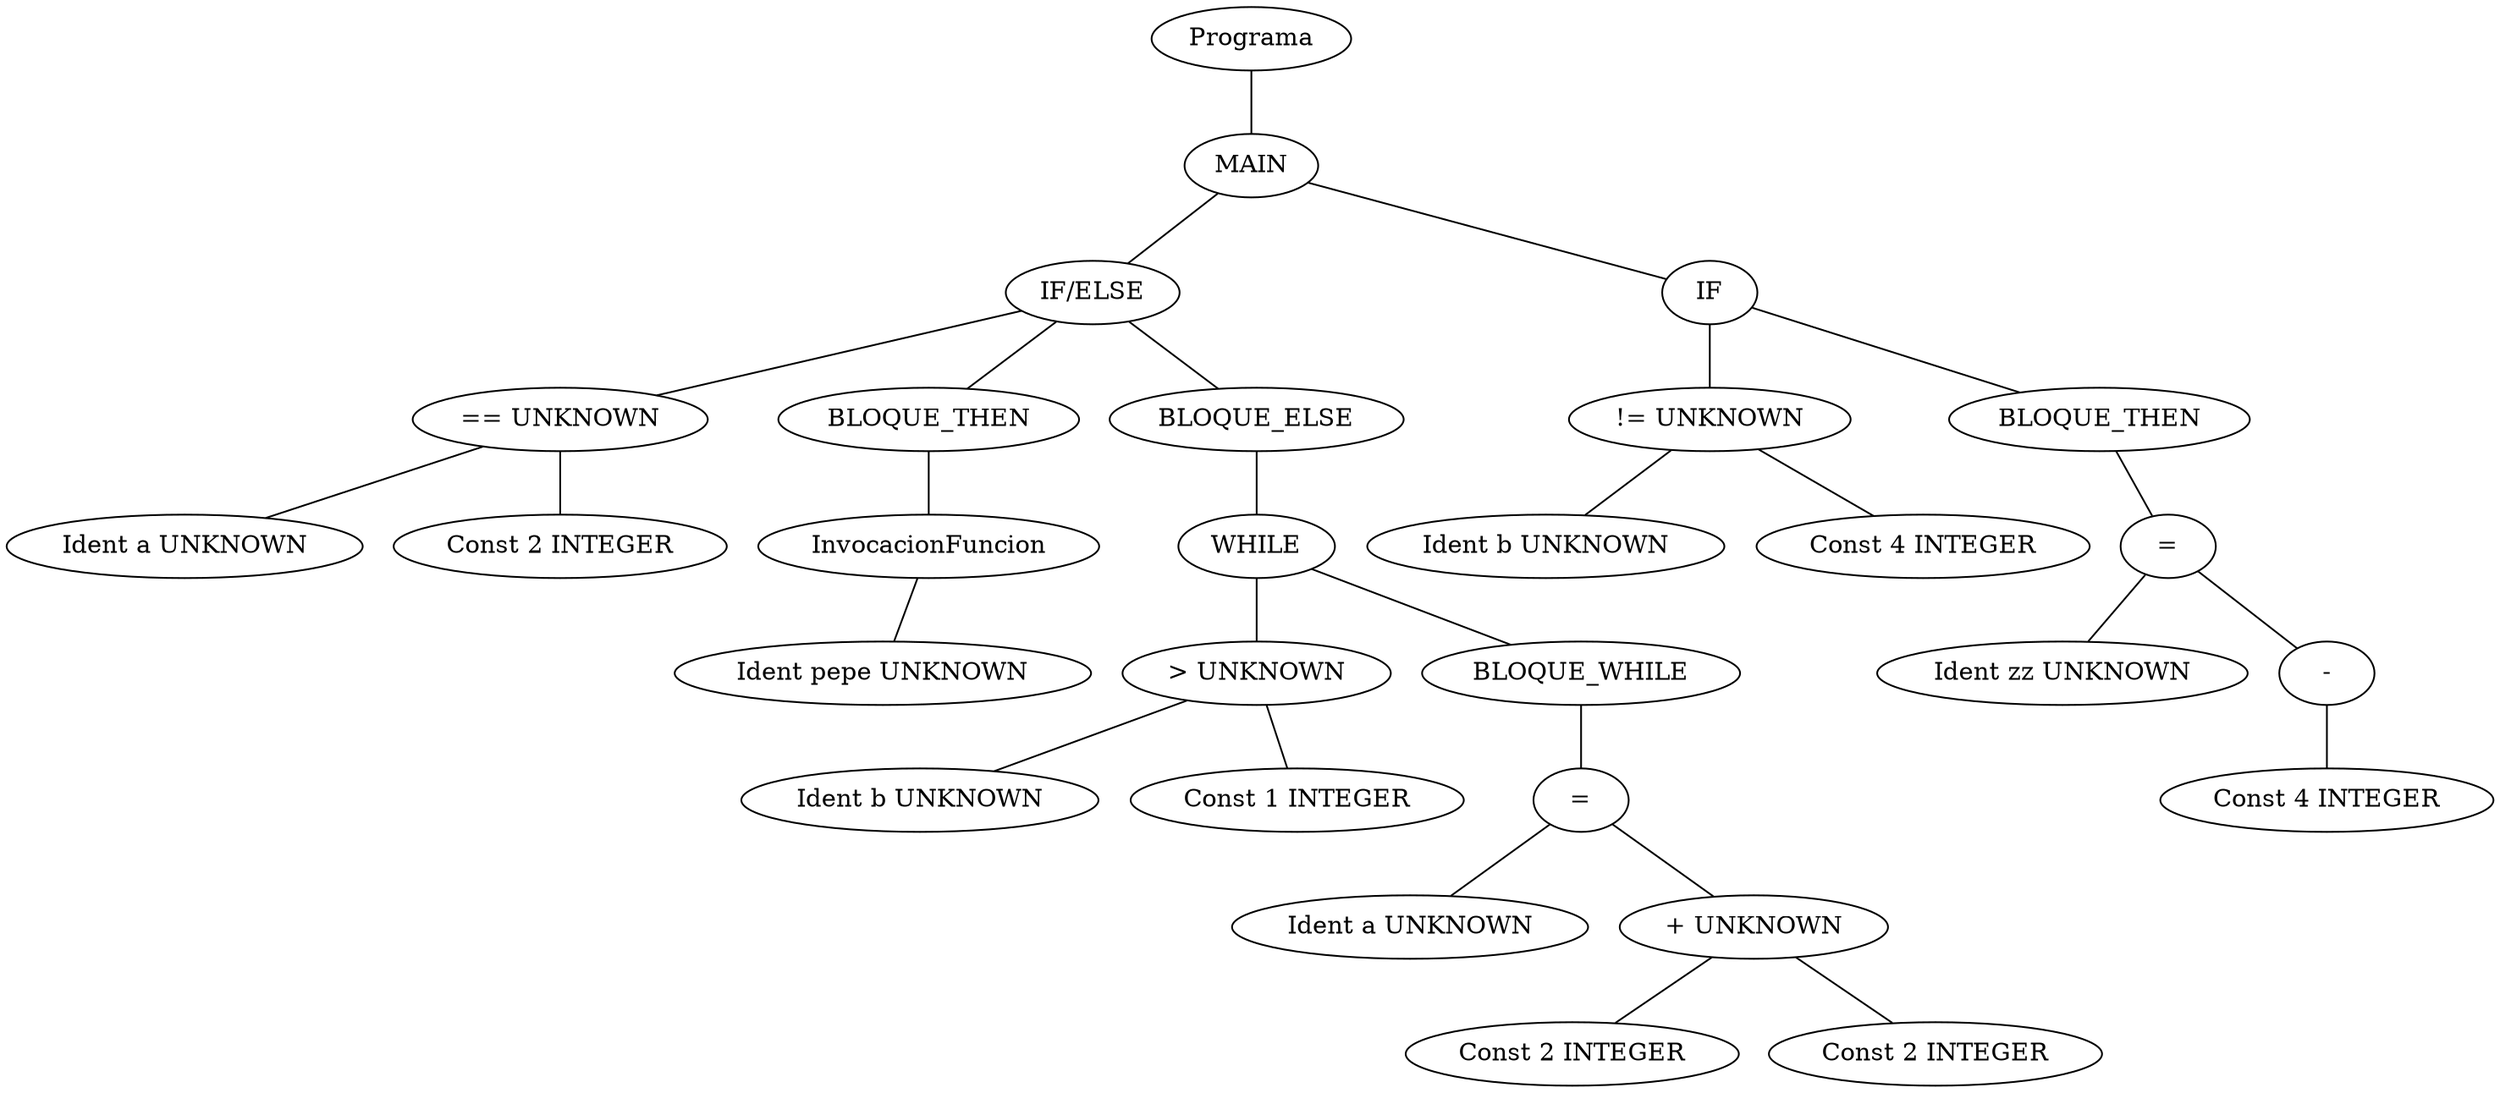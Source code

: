 graph G {1 [label="Programa"]
2 [label="MAIN"]
1 -- 2
3 [label="IF/ELSE"]
2 -- 3
4 [label="== UNKNOWN"]
3 -- 4
5 [label="Ident a UNKNOWN"]
4 -- 5
6 [label="Const 2 INTEGER"]
4 -- 6
7 [label="BLOQUE_THEN"]
3 -- 7
8 [label="InvocacionFuncion"]
7 -- 8
9 [label="Ident pepe UNKNOWN"]
8 -- 9
10 [label="BLOQUE_ELSE"]
3 -- 10
11 [label="WHILE"]
10 -- 11
12 [label="> UNKNOWN"]
11 -- 12
13 [label="Ident b UNKNOWN"]
12 -- 13
14 [label="Const 1 INTEGER"]
12 -- 14
15 [label="BLOQUE_WHILE"]
11 -- 15
16 [label="="]
15 -- 16
17 [label="Ident a UNKNOWN"]
16 -- 17
18 [label="+ UNKNOWN"]
16 -- 18
19 [label="Const 2 INTEGER"]
18 -- 19
20 [label="Const 2 INTEGER"]
18 -- 20
21 [label="IF"]
2 -- 21
22 [label="!= UNKNOWN"]
21 -- 22
23 [label="Ident b UNKNOWN"]
22 -- 23
24 [label="Const 4 INTEGER"]
22 -- 24
25 [label="BLOQUE_THEN"]
21 -- 25
26 [label="="]
25 -- 26
27 [label="Ident zz UNKNOWN"]
26 -- 27
28 [label="-"]
26 -- 28
29 [label="Const 4 INTEGER"]
28 -- 29
}
